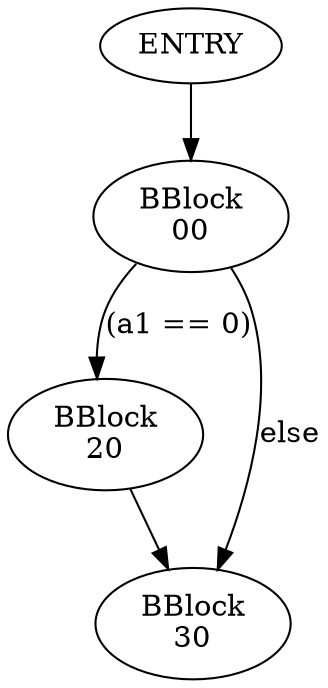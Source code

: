 digraph G {
"ENTRY" -> "00"
"00" [label="BBlock\n00"]
"20" [label="BBlock\n20"]
"30" [label="BBlock\n30"]
"00" -> "20" [label="(a1 == 0)"]
"00" -> "30" [label="else"]
"20" -> "30"
}
